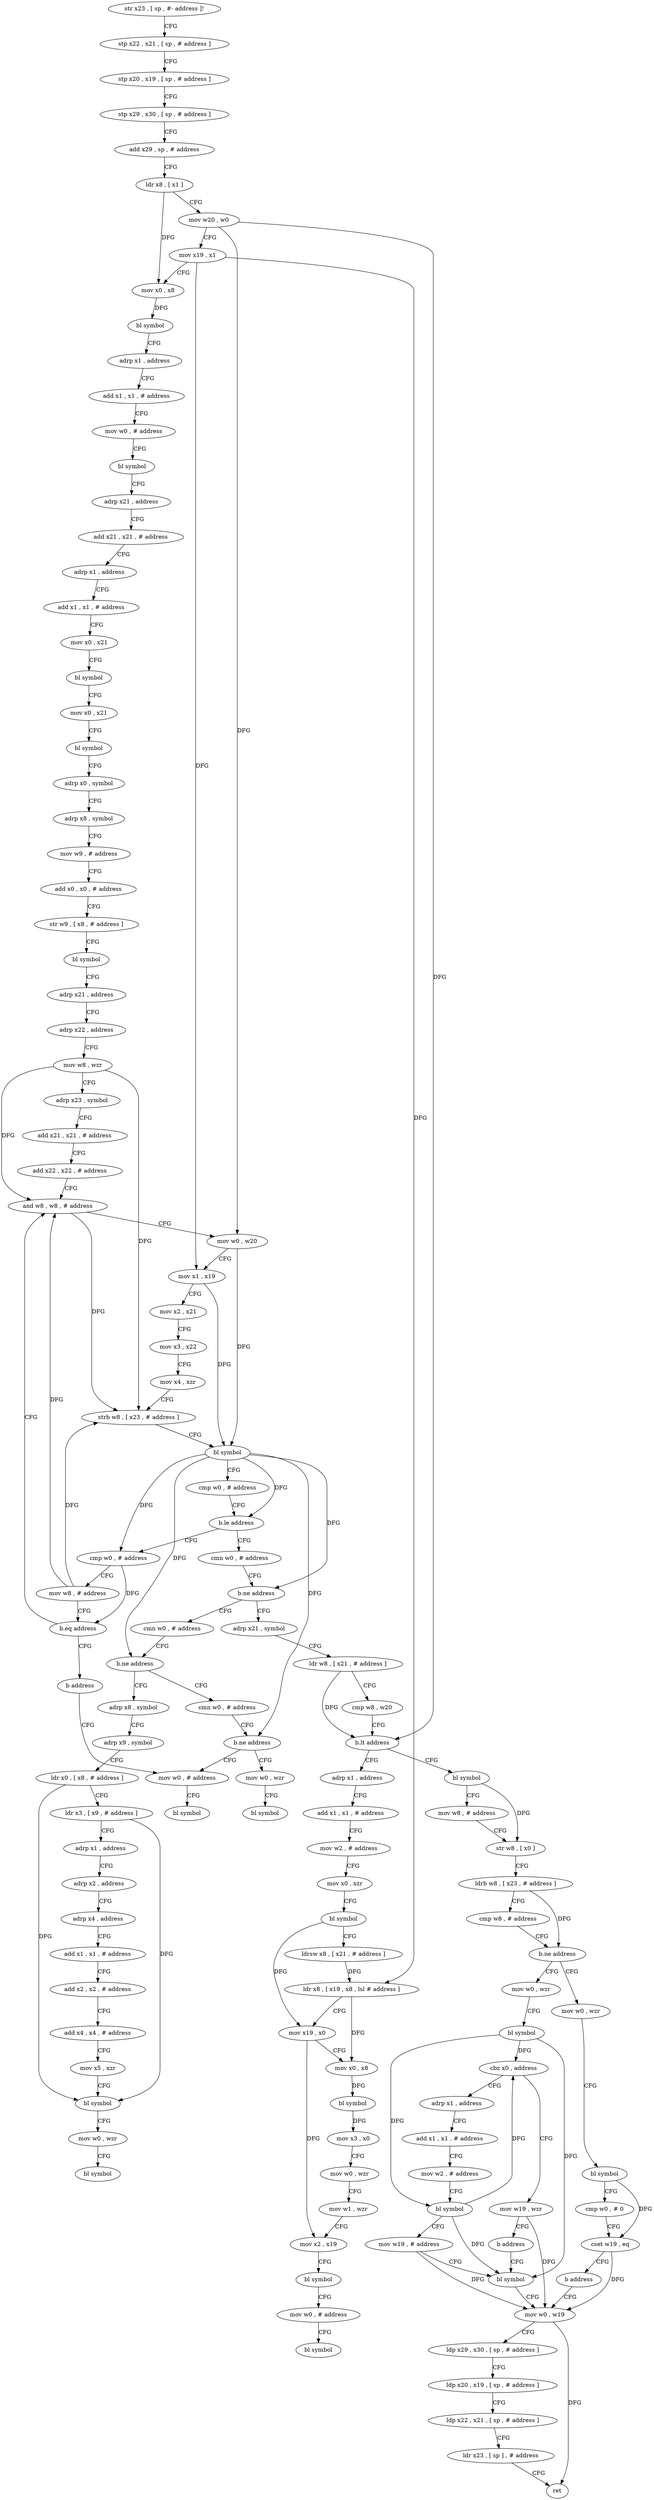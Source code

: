 digraph "func" {
"4199968" [label = "str x23 , [ sp , #- address ]!" ]
"4199972" [label = "stp x22 , x21 , [ sp , # address ]" ]
"4199976" [label = "stp x20 , x19 , [ sp , # address ]" ]
"4199980" [label = "stp x29 , x30 , [ sp , # address ]" ]
"4199984" [label = "add x29 , sp , # address" ]
"4199988" [label = "ldr x8 , [ x1 ]" ]
"4199992" [label = "mov w20 , w0" ]
"4199996" [label = "mov x19 , x1" ]
"4200000" [label = "mov x0 , x8" ]
"4200004" [label = "bl symbol" ]
"4200008" [label = "adrp x1 , address" ]
"4200012" [label = "add x1 , x1 , # address" ]
"4200016" [label = "mov w0 , # address" ]
"4200020" [label = "bl symbol" ]
"4200024" [label = "adrp x21 , address" ]
"4200028" [label = "add x21 , x21 , # address" ]
"4200032" [label = "adrp x1 , address" ]
"4200036" [label = "add x1 , x1 , # address" ]
"4200040" [label = "mov x0 , x21" ]
"4200044" [label = "bl symbol" ]
"4200048" [label = "mov x0 , x21" ]
"4200052" [label = "bl symbol" ]
"4200056" [label = "adrp x0 , symbol" ]
"4200060" [label = "adrp x8 , symbol" ]
"4200064" [label = "mov w9 , # address" ]
"4200068" [label = "add x0 , x0 , # address" ]
"4200072" [label = "str w9 , [ x8 , # address ]" ]
"4200076" [label = "bl symbol" ]
"4200080" [label = "adrp x21 , address" ]
"4200084" [label = "adrp x22 , address" ]
"4200088" [label = "mov w8 , wzr" ]
"4200092" [label = "adrp x23 , symbol" ]
"4200096" [label = "add x21 , x21 , # address" ]
"4200100" [label = "add x22 , x22 , # address" ]
"4200104" [label = "and w8 , w8 , # address" ]
"4200160" [label = "cmn w0 , # address" ]
"4200164" [label = "b.ne address" ]
"4200296" [label = "cmn w0 , # address" ]
"4200168" [label = "adrp x21 , symbol" ]
"4200144" [label = "cmp w0 , # address" ]
"4200148" [label = "mov w8 , # address" ]
"4200152" [label = "b.eq address" ]
"4200156" [label = "b address" ]
"4200300" [label = "b.ne address" ]
"4200360" [label = "cmn w0 , # address" ]
"4200304" [label = "adrp x8 , symbol" ]
"4200172" [label = "ldr w8 , [ x21 , # address ]" ]
"4200176" [label = "cmp w8 , w20" ]
"4200180" [label = "b.lt address" ]
"4200384" [label = "adrp x1 , address" ]
"4200184" [label = "bl symbol" ]
"4200108" [label = "mov w0 , w20" ]
"4200112" [label = "mov x1 , x19" ]
"4200116" [label = "mov x2 , x21" ]
"4200120" [label = "mov x3 , x22" ]
"4200124" [label = "mov x4 , xzr" ]
"4200128" [label = "strb w8 , [ x23 , # address ]" ]
"4200132" [label = "bl symbol" ]
"4200136" [label = "cmp w0 , # address" ]
"4200140" [label = "b.le address" ]
"4200376" [label = "mov w0 , # address" ]
"4200364" [label = "b.ne address" ]
"4200368" [label = "mov w0 , wzr" ]
"4200308" [label = "adrp x9 , symbol" ]
"4200312" [label = "ldr x0 , [ x8 , # address ]" ]
"4200316" [label = "ldr x3 , [ x9 , # address ]" ]
"4200320" [label = "adrp x1 , address" ]
"4200324" [label = "adrp x2 , address" ]
"4200328" [label = "adrp x4 , address" ]
"4200332" [label = "add x1 , x1 , # address" ]
"4200336" [label = "add x2 , x2 , # address" ]
"4200340" [label = "add x4 , x4 , # address" ]
"4200344" [label = "mov x5 , xzr" ]
"4200348" [label = "bl symbol" ]
"4200352" [label = "mov w0 , wzr" ]
"4200356" [label = "bl symbol" ]
"4200388" [label = "add x1 , x1 , # address" ]
"4200392" [label = "mov w2 , # address" ]
"4200396" [label = "mov x0 , xzr" ]
"4200400" [label = "bl symbol" ]
"4200404" [label = "ldrsw x8 , [ x21 , # address ]" ]
"4200408" [label = "ldr x8 , [ x19 , x8 , lsl # address ]" ]
"4200412" [label = "mov x19 , x0" ]
"4200416" [label = "mov x0 , x8" ]
"4200420" [label = "bl symbol" ]
"4200424" [label = "mov x3 , x0" ]
"4200428" [label = "mov w0 , wzr" ]
"4200432" [label = "mov w1 , wzr" ]
"4200436" [label = "mov x2 , x19" ]
"4200440" [label = "bl symbol" ]
"4200444" [label = "mov w0 , # address" ]
"4200448" [label = "bl symbol" ]
"4200188" [label = "mov w8 , # address" ]
"4200192" [label = "str w8 , [ x0 ]" ]
"4200196" [label = "ldrb w8 , [ x23 , # address ]" ]
"4200200" [label = "cmp w8 , # address" ]
"4200204" [label = "b.ne address" ]
"4200228" [label = "mov w0 , wzr" ]
"4200208" [label = "mov w0 , wzr" ]
"4200380" [label = "bl symbol" ]
"4200372" [label = "bl symbol" ]
"4200232" [label = "bl symbol" ]
"4200236" [label = "cbz x0 , address" ]
"4200248" [label = "adrp x1 , address" ]
"4200240" [label = "mov w19 , wzr" ]
"4200212" [label = "bl symbol" ]
"4200216" [label = "cmp w0 , # 0" ]
"4200220" [label = "cset w19 , eq" ]
"4200224" [label = "b address" ]
"4200272" [label = "mov w0 , w19" ]
"4200252" [label = "add x1 , x1 , # address" ]
"4200256" [label = "mov w2 , # address" ]
"4200260" [label = "bl symbol" ]
"4200264" [label = "mov w19 , # address" ]
"4200268" [label = "bl symbol" ]
"4200244" [label = "b address" ]
"4200276" [label = "ldp x29 , x30 , [ sp , # address ]" ]
"4200280" [label = "ldp x20 , x19 , [ sp , # address ]" ]
"4200284" [label = "ldp x22 , x21 , [ sp , # address ]" ]
"4200288" [label = "ldr x23 , [ sp ] , # address" ]
"4200292" [label = "ret" ]
"4199968" -> "4199972" [ label = "CFG" ]
"4199972" -> "4199976" [ label = "CFG" ]
"4199976" -> "4199980" [ label = "CFG" ]
"4199980" -> "4199984" [ label = "CFG" ]
"4199984" -> "4199988" [ label = "CFG" ]
"4199988" -> "4199992" [ label = "CFG" ]
"4199988" -> "4200000" [ label = "DFG" ]
"4199992" -> "4199996" [ label = "CFG" ]
"4199992" -> "4200108" [ label = "DFG" ]
"4199992" -> "4200180" [ label = "DFG" ]
"4199996" -> "4200000" [ label = "CFG" ]
"4199996" -> "4200112" [ label = "DFG" ]
"4199996" -> "4200408" [ label = "DFG" ]
"4200000" -> "4200004" [ label = "DFG" ]
"4200004" -> "4200008" [ label = "CFG" ]
"4200008" -> "4200012" [ label = "CFG" ]
"4200012" -> "4200016" [ label = "CFG" ]
"4200016" -> "4200020" [ label = "CFG" ]
"4200020" -> "4200024" [ label = "CFG" ]
"4200024" -> "4200028" [ label = "CFG" ]
"4200028" -> "4200032" [ label = "CFG" ]
"4200032" -> "4200036" [ label = "CFG" ]
"4200036" -> "4200040" [ label = "CFG" ]
"4200040" -> "4200044" [ label = "CFG" ]
"4200044" -> "4200048" [ label = "CFG" ]
"4200048" -> "4200052" [ label = "CFG" ]
"4200052" -> "4200056" [ label = "CFG" ]
"4200056" -> "4200060" [ label = "CFG" ]
"4200060" -> "4200064" [ label = "CFG" ]
"4200064" -> "4200068" [ label = "CFG" ]
"4200068" -> "4200072" [ label = "CFG" ]
"4200072" -> "4200076" [ label = "CFG" ]
"4200076" -> "4200080" [ label = "CFG" ]
"4200080" -> "4200084" [ label = "CFG" ]
"4200084" -> "4200088" [ label = "CFG" ]
"4200088" -> "4200092" [ label = "CFG" ]
"4200088" -> "4200104" [ label = "DFG" ]
"4200088" -> "4200128" [ label = "DFG" ]
"4200092" -> "4200096" [ label = "CFG" ]
"4200096" -> "4200100" [ label = "CFG" ]
"4200100" -> "4200104" [ label = "CFG" ]
"4200104" -> "4200108" [ label = "CFG" ]
"4200104" -> "4200128" [ label = "DFG" ]
"4200160" -> "4200164" [ label = "CFG" ]
"4200164" -> "4200296" [ label = "CFG" ]
"4200164" -> "4200168" [ label = "CFG" ]
"4200296" -> "4200300" [ label = "CFG" ]
"4200168" -> "4200172" [ label = "CFG" ]
"4200144" -> "4200148" [ label = "CFG" ]
"4200144" -> "4200152" [ label = "DFG" ]
"4200148" -> "4200152" [ label = "CFG" ]
"4200148" -> "4200104" [ label = "DFG" ]
"4200148" -> "4200128" [ label = "DFG" ]
"4200152" -> "4200104" [ label = "CFG" ]
"4200152" -> "4200156" [ label = "CFG" ]
"4200156" -> "4200376" [ label = "CFG" ]
"4200300" -> "4200360" [ label = "CFG" ]
"4200300" -> "4200304" [ label = "CFG" ]
"4200360" -> "4200364" [ label = "CFG" ]
"4200304" -> "4200308" [ label = "CFG" ]
"4200172" -> "4200176" [ label = "CFG" ]
"4200172" -> "4200180" [ label = "DFG" ]
"4200176" -> "4200180" [ label = "CFG" ]
"4200180" -> "4200384" [ label = "CFG" ]
"4200180" -> "4200184" [ label = "CFG" ]
"4200384" -> "4200388" [ label = "CFG" ]
"4200184" -> "4200188" [ label = "CFG" ]
"4200184" -> "4200192" [ label = "DFG" ]
"4200108" -> "4200112" [ label = "CFG" ]
"4200108" -> "4200132" [ label = "DFG" ]
"4200112" -> "4200116" [ label = "CFG" ]
"4200112" -> "4200132" [ label = "DFG" ]
"4200116" -> "4200120" [ label = "CFG" ]
"4200120" -> "4200124" [ label = "CFG" ]
"4200124" -> "4200128" [ label = "CFG" ]
"4200128" -> "4200132" [ label = "CFG" ]
"4200132" -> "4200136" [ label = "CFG" ]
"4200132" -> "4200140" [ label = "DFG" ]
"4200132" -> "4200164" [ label = "DFG" ]
"4200132" -> "4200144" [ label = "DFG" ]
"4200132" -> "4200300" [ label = "DFG" ]
"4200132" -> "4200364" [ label = "DFG" ]
"4200136" -> "4200140" [ label = "CFG" ]
"4200140" -> "4200160" [ label = "CFG" ]
"4200140" -> "4200144" [ label = "CFG" ]
"4200376" -> "4200380" [ label = "CFG" ]
"4200364" -> "4200376" [ label = "CFG" ]
"4200364" -> "4200368" [ label = "CFG" ]
"4200368" -> "4200372" [ label = "CFG" ]
"4200308" -> "4200312" [ label = "CFG" ]
"4200312" -> "4200316" [ label = "CFG" ]
"4200312" -> "4200348" [ label = "DFG" ]
"4200316" -> "4200320" [ label = "CFG" ]
"4200316" -> "4200348" [ label = "DFG" ]
"4200320" -> "4200324" [ label = "CFG" ]
"4200324" -> "4200328" [ label = "CFG" ]
"4200328" -> "4200332" [ label = "CFG" ]
"4200332" -> "4200336" [ label = "CFG" ]
"4200336" -> "4200340" [ label = "CFG" ]
"4200340" -> "4200344" [ label = "CFG" ]
"4200344" -> "4200348" [ label = "CFG" ]
"4200348" -> "4200352" [ label = "CFG" ]
"4200352" -> "4200356" [ label = "CFG" ]
"4200388" -> "4200392" [ label = "CFG" ]
"4200392" -> "4200396" [ label = "CFG" ]
"4200396" -> "4200400" [ label = "CFG" ]
"4200400" -> "4200404" [ label = "CFG" ]
"4200400" -> "4200412" [ label = "DFG" ]
"4200404" -> "4200408" [ label = "DFG" ]
"4200408" -> "4200412" [ label = "CFG" ]
"4200408" -> "4200416" [ label = "DFG" ]
"4200412" -> "4200416" [ label = "CFG" ]
"4200412" -> "4200436" [ label = "DFG" ]
"4200416" -> "4200420" [ label = "DFG" ]
"4200420" -> "4200424" [ label = "DFG" ]
"4200424" -> "4200428" [ label = "CFG" ]
"4200428" -> "4200432" [ label = "CFG" ]
"4200432" -> "4200436" [ label = "CFG" ]
"4200436" -> "4200440" [ label = "CFG" ]
"4200440" -> "4200444" [ label = "CFG" ]
"4200444" -> "4200448" [ label = "CFG" ]
"4200188" -> "4200192" [ label = "CFG" ]
"4200192" -> "4200196" [ label = "CFG" ]
"4200196" -> "4200200" [ label = "CFG" ]
"4200196" -> "4200204" [ label = "DFG" ]
"4200200" -> "4200204" [ label = "CFG" ]
"4200204" -> "4200228" [ label = "CFG" ]
"4200204" -> "4200208" [ label = "CFG" ]
"4200228" -> "4200232" [ label = "CFG" ]
"4200208" -> "4200212" [ label = "CFG" ]
"4200232" -> "4200236" [ label = "DFG" ]
"4200232" -> "4200260" [ label = "DFG" ]
"4200232" -> "4200268" [ label = "DFG" ]
"4200236" -> "4200248" [ label = "CFG" ]
"4200236" -> "4200240" [ label = "CFG" ]
"4200248" -> "4200252" [ label = "CFG" ]
"4200240" -> "4200244" [ label = "CFG" ]
"4200240" -> "4200272" [ label = "DFG" ]
"4200212" -> "4200216" [ label = "CFG" ]
"4200212" -> "4200220" [ label = "DFG" ]
"4200216" -> "4200220" [ label = "CFG" ]
"4200220" -> "4200224" [ label = "CFG" ]
"4200220" -> "4200272" [ label = "DFG" ]
"4200224" -> "4200272" [ label = "CFG" ]
"4200272" -> "4200276" [ label = "CFG" ]
"4200272" -> "4200292" [ label = "DFG" ]
"4200252" -> "4200256" [ label = "CFG" ]
"4200256" -> "4200260" [ label = "CFG" ]
"4200260" -> "4200264" [ label = "CFG" ]
"4200260" -> "4200236" [ label = "DFG" ]
"4200260" -> "4200268" [ label = "DFG" ]
"4200264" -> "4200268" [ label = "CFG" ]
"4200264" -> "4200272" [ label = "DFG" ]
"4200268" -> "4200272" [ label = "CFG" ]
"4200244" -> "4200268" [ label = "CFG" ]
"4200276" -> "4200280" [ label = "CFG" ]
"4200280" -> "4200284" [ label = "CFG" ]
"4200284" -> "4200288" [ label = "CFG" ]
"4200288" -> "4200292" [ label = "CFG" ]
}
